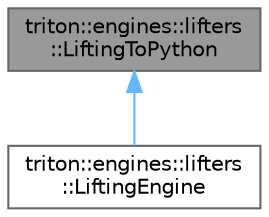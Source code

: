 digraph "triton::engines::lifters::LiftingToPython"
{
 // LATEX_PDF_SIZE
  bgcolor="transparent";
  edge [fontname=Helvetica,fontsize=10,labelfontname=Helvetica,labelfontsize=10];
  node [fontname=Helvetica,fontsize=10,shape=box,height=0.2,width=0.4];
  Node1 [label="triton::engines::lifters\l::LiftingToPython",height=0.2,width=0.4,color="gray40", fillcolor="grey60", style="filled", fontcolor="black",tooltip="The lifting to Python class."];
  Node1 -> Node2 [dir="back",color="steelblue1",style="solid"];
  Node2 [label="triton::engines::lifters\l::LiftingEngine",height=0.2,width=0.4,color="gray40", fillcolor="white", style="filled",URL="$classtriton_1_1engines_1_1lifters_1_1LiftingEngine.html",tooltip="The lifting engine class."];
}
